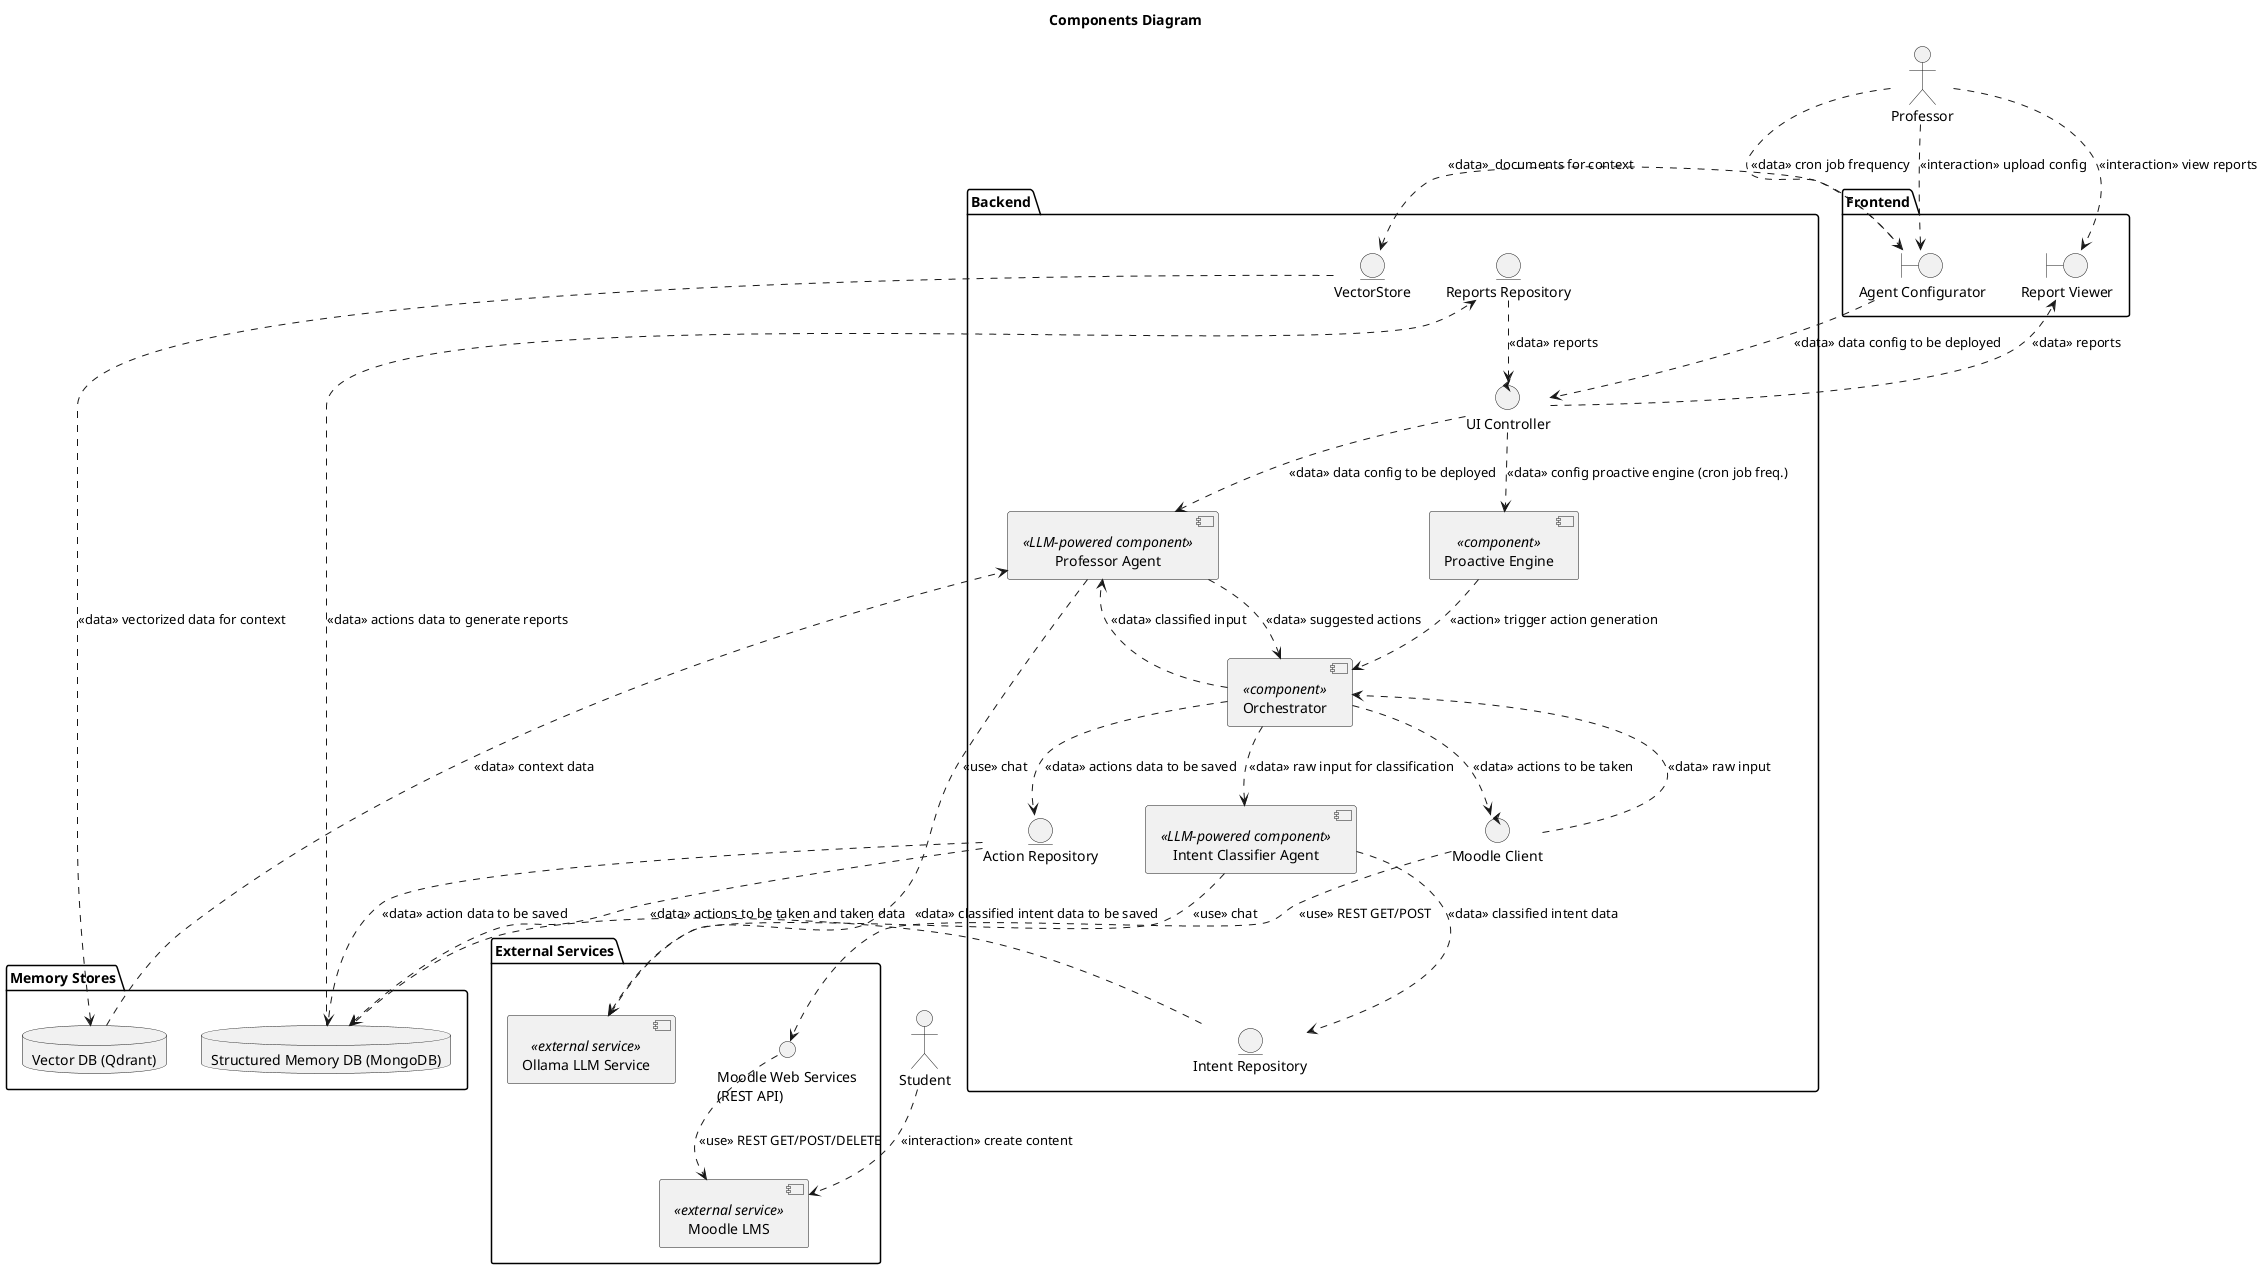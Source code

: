 @startuml 
title Components Diagram
' Use UML2 component style
skinparam componentStyle uml2


actor "Professor" as ProfessorActor
actor "Student" as StudentActor

package "External Services" {
    interface "Moodle Web Services\n(REST API)" as MoodleWebServicesAPI
    component "Moodle LMS" as Moodle <<external service>>
    MoodleWebServicesAPI ..> Moodle : <<use>> REST GET/POST/DELETE
    component "Ollama LLM Service" as OllamaLLM <<external service>>
}


StudentActor ..> Moodle : <<interaction>> create content

' Frontend package
package "Frontend" {
  boundary "Report Viewer"           as ReportViewer
  boundary "Agent Configurator"      as AgentConfigurator

  ProfessorActor ..> ReportViewer : <<interaction>> view reports
  ProfessorActor ..> AgentConfigurator : <<interaction>> upload config
} 

' Backend package
package "Backend" {
  control  "UI Controller"           as UIController
  entity   "Reports Repository"      as ReportsRepo
  component "Orchestrator"              as Orchestrator <<component>>
  control  "Moodle Client"       as MoodleClient
  entity "Intent Repository" as IntentRepository
  entity "VectorStore" as VectorStore

  'LLM-backed agent components
  component "Intent Classifier Agent" as IntentAgent <<LLM-powered component>>
  component "Professor Agent"         as ProfessorAgent <<LLM-powered component>>  
  ' Dependency relationships to Ollama
  IntentAgent ..> OllamaLLM : <<use>> chat
  ProfessorAgent ..> OllamaLLM : <<use>> chat

  component "Proactive Engine"        as ProactiveEngine <<component>>
  entity "Action Repository"       as ActionRepository 
}


' Memory stores
package "Memory Stores" {
  database "Structured Memory DB (MongoDB)"    as StructuredDB
  database "Vector DB (Qdrant)"        as VectorDB
}

' Frontend → Backend interactions
UIController ..> ReportViewer       : <<data>> reports
AgentConfigurator ..> UIController   : <<data>> data config to be deployed

ProfessorActor ..> AgentConfigurator : <<data>> cron job frequency
UIController ..> ProactiveEngine     : <<data>> config proactive engine (cron job freq.)


StructuredDB ..> ReportsRepo       : <<data>> actions data to generate reports
ReportsRepo ..> UIController       : <<data>> reports
UIController ..> ProfessorAgent        : <<data>> data config to be deployed

' Orchestrator flow
MoodleClient ..> MoodleWebServicesAPI      : <<use>> REST GET/POST

MoodleClient ..> Orchestrator     : <<data>> raw input
Orchestrator ..> IntentAgent           : <<data>> raw input for classification
Orchestrator ..> ProfessorAgent       : <<data>> classified input
ProfessorAgent ..> Orchestrator : <<data>> suggested actions
Orchestrator ..> MoodleClient : <<data>> actions to be taken

IntentAgent ..> IntentRepository : <<data>> classified intent data
IntentRepository ..> StructuredDB : <<data>> classified intent data to be saved

' Professor Agent flow
VectorDB ..> ProfessorAgent : <<data>> context data

ActionRepository ..> StructuredDB   : <<data>> action data to be saved
AgentConfigurator ..> VectorStore       : <<data>>  documents for context 
VectorStore ..> VectorDB : <<data>> vectorized data for context

Orchestrator ..>  ActionRepository     : <<data>> actions data to be saved
ActionRepository ..> StructuredDB       : <<data>> actions to be taken and taken data

' Proactive engine triggers
ProactiveEngine ..> Orchestrator : <<action>> trigger action generation
@enduml